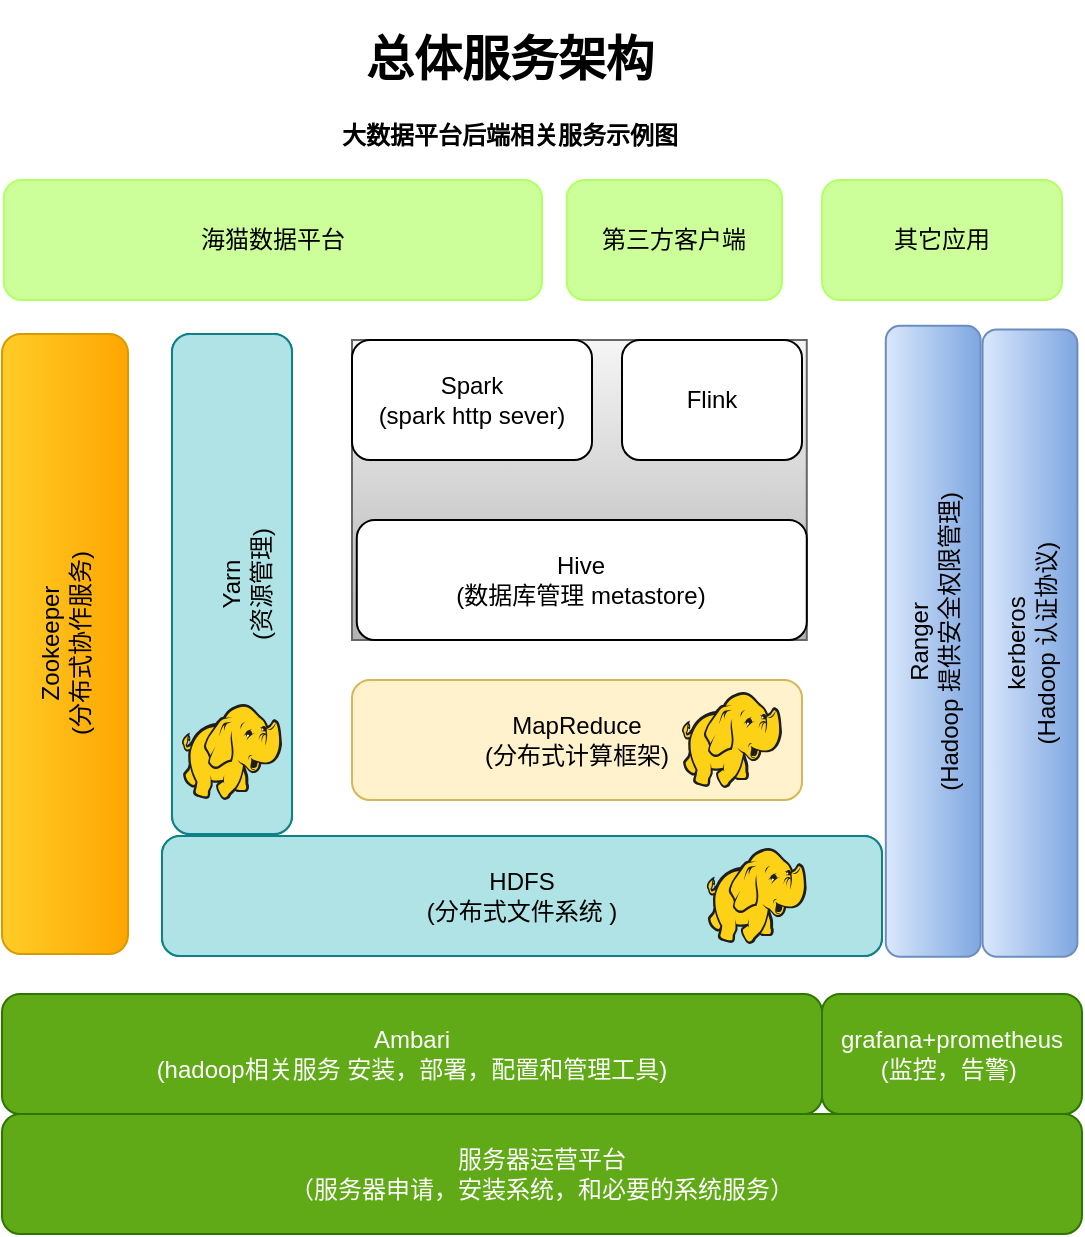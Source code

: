 <mxfile version="14.6.13" type="github">
  <diagram id="_y4zRp_UmyId21-Hul7x" name="Page-1">
    <mxGraphModel dx="1185" dy="635" grid="1" gridSize="10" guides="1" tooltips="1" connect="1" arrows="1" fold="1" page="1" pageScale="1" pageWidth="827" pageHeight="1169" math="0" shadow="0">
      <root>
        <mxCell id="0" />
        <mxCell id="1" parent="0" />
        <mxCell id="7UA-1CkDOlzAfWWB-_jW-8" value="&lt;h1&gt;总体服务架构&lt;/h1&gt;&lt;p&gt;大数据平台后端相关服务示例图&lt;/p&gt;" style="text;html=1;spacing=5;spacingTop=-20;whiteSpace=wrap;overflow=hidden;rounded=0;fontStyle=1;align=center;rotation=0;" vertex="1" parent="1">
          <mxGeometry x="319" y="90" width="190" height="66.5" as="geometry" />
        </mxCell>
        <mxCell id="7UA-1CkDOlzAfWWB-_jW-21" value="Zookeeper&lt;br&gt;(分布式协作服务)" style="rounded=1;whiteSpace=wrap;html=1;rotation=-90;fillColor=#ffcd28;strokeColor=#d79b00;gradientColor=#ffa500;" vertex="1" parent="1">
          <mxGeometry x="36.5" y="370.5" width="310" height="63" as="geometry" />
        </mxCell>
        <mxCell id="7UA-1CkDOlzAfWWB-_jW-39" value="海猫数据平台" style="rounded=1;whiteSpace=wrap;html=1;strokeColor=#B3FF66;fillColor=#CCFF99;" vertex="1" parent="1">
          <mxGeometry x="160.89" y="170" width="269.11" height="60" as="geometry" />
        </mxCell>
        <mxCell id="7UA-1CkDOlzAfWWB-_jW-23" value="MapReduce&lt;br&gt;(分布式计算框架)" style="rounded=1;whiteSpace=wrap;html=1;fillColor=#fff2cc;strokeColor=#d6b656;" vertex="1" parent="1">
          <mxGeometry x="335" y="420" width="225" height="60" as="geometry" />
        </mxCell>
        <mxCell id="7UA-1CkDOlzAfWWB-_jW-22" value="HDFS&lt;br&gt;(分布式文件系统 )" style="rounded=1;whiteSpace=wrap;html=1;fillColor=#b0e3e6;strokeColor=#0e8088;" vertex="1" parent="1">
          <mxGeometry x="240" y="498" width="360" height="60" as="geometry" />
        </mxCell>
        <mxCell id="7UA-1CkDOlzAfWWB-_jW-25" value="&lt;br&gt;Yarn&lt;br&gt;(资源管理)" style="rounded=1;whiteSpace=wrap;html=1;rotation=-90;fillColor=#b0e3e6;strokeColor=#0e8088;" vertex="1" parent="1">
          <mxGeometry x="150" y="342" width="250" height="60" as="geometry" />
        </mxCell>
        <mxCell id="7UA-1CkDOlzAfWWB-_jW-15" value="" style="aspect=fixed;html=1;points=[];align=center;image;fontSize=12;image=img/lib/mscae/HDInsight.svg;fillColor=#60a917;strokeColor=#2D7600;fontColor=#ffffff;" vertex="1" parent="1">
          <mxGeometry x="512.39" y="504" width="50" height="48" as="geometry" />
        </mxCell>
        <mxCell id="7UA-1CkDOlzAfWWB-_jW-32" value="" style="aspect=fixed;html=1;points=[];align=center;image;fontSize=12;image=img/lib/mscae/HDInsight.svg;fillColor=#60a917;strokeColor=#2D7600;fontColor=#ffffff;" vertex="1" parent="1">
          <mxGeometry x="250" y="432" width="50" height="48" as="geometry" />
        </mxCell>
        <mxCell id="7UA-1CkDOlzAfWWB-_jW-42" value="HDFS&lt;br&gt;(分布式文件系统 )" style="rounded=1;whiteSpace=wrap;html=1;fillColor=#b0e3e6;strokeColor=#0e8088;" vertex="1" parent="1">
          <mxGeometry x="240" y="498" width="360" height="60" as="geometry" />
        </mxCell>
        <mxCell id="7UA-1CkDOlzAfWWB-_jW-43" value="&lt;br&gt;Yarn&lt;br&gt;(资源管理)" style="rounded=1;whiteSpace=wrap;html=1;rotation=-90;fillColor=#b0e3e6;strokeColor=#0e8088;" vertex="1" parent="1">
          <mxGeometry x="150" y="342" width="250" height="60" as="geometry" />
        </mxCell>
        <mxCell id="7UA-1CkDOlzAfWWB-_jW-44" value="" style="aspect=fixed;html=1;points=[];align=center;image;fontSize=12;image=img/lib/mscae/HDInsight.svg;fillColor=#60a917;strokeColor=#2D7600;fontColor=#ffffff;" vertex="1" parent="1">
          <mxGeometry x="512.39" y="504" width="50" height="48" as="geometry" />
        </mxCell>
        <mxCell id="7UA-1CkDOlzAfWWB-_jW-45" value="" style="aspect=fixed;html=1;points=[];align=center;image;fontSize=12;image=img/lib/mscae/HDInsight.svg;fillColor=#60a917;strokeColor=#2D7600;fontColor=#ffffff;" vertex="1" parent="1">
          <mxGeometry x="250" y="432" width="50" height="48" as="geometry" />
        </mxCell>
        <mxCell id="7UA-1CkDOlzAfWWB-_jW-29" value="Ranger&lt;br&gt;(Hadoop 提供安全权限管理)" style="rounded=1;whiteSpace=wrap;html=1;rotation=-90;gradientColor=#7ea6e0;fillColor=#dae8fc;strokeColor=#6c8ebf;" vertex="1" parent="1">
          <mxGeometry x="467.91" y="376.91" width="315.39" height="47.42" as="geometry" />
        </mxCell>
        <mxCell id="7UA-1CkDOlzAfWWB-_jW-31" value="kerberos&lt;br&gt;(Hadoop 认证协议)" style="rounded=1;whiteSpace=wrap;html=1;rotation=-90;gradientColor=#7ea6e0;fillColor=#dae8fc;strokeColor=#6c8ebf;" vertex="1" parent="1">
          <mxGeometry x="517.19" y="377.8" width="313.61" height="47.42" as="geometry" />
        </mxCell>
        <mxCell id="7UA-1CkDOlzAfWWB-_jW-51" value="第三方客户端" style="rounded=1;whiteSpace=wrap;html=1;strokeColor=#B3FF66;fillColor=#CCFF99;" vertex="1" parent="1">
          <mxGeometry x="442.39" y="170" width="107.61" height="60" as="geometry" />
        </mxCell>
        <mxCell id="7UA-1CkDOlzAfWWB-_jW-52" value="其它应用" style="rounded=1;whiteSpace=wrap;html=1;strokeColor=#B3FF66;fillColor=#CCFF99;" vertex="1" parent="1">
          <mxGeometry x="570" y="170" width="120" height="60" as="geometry" />
        </mxCell>
        <mxCell id="7UA-1CkDOlzAfWWB-_jW-53" value="" style="group;gradientColor=#b3b3b3;fillColor=#f5f5f5;strokeColor=#666666;" vertex="1" connectable="0" parent="1">
          <mxGeometry x="335" y="250" width="227.39" height="150" as="geometry" />
        </mxCell>
        <mxCell id="7UA-1CkDOlzAfWWB-_jW-48" value="Hive&lt;br&gt;(数据库管理 metastore)" style="rounded=1;whiteSpace=wrap;html=1;" vertex="1" parent="7UA-1CkDOlzAfWWB-_jW-53">
          <mxGeometry x="2.39" y="90" width="225" height="60" as="geometry" />
        </mxCell>
        <mxCell id="7UA-1CkDOlzAfWWB-_jW-49" value="Flink" style="rounded=1;whiteSpace=wrap;html=1;" vertex="1" parent="7UA-1CkDOlzAfWWB-_jW-53">
          <mxGeometry x="135" width="90" height="60" as="geometry" />
        </mxCell>
        <mxCell id="7UA-1CkDOlzAfWWB-_jW-47" value="Spark&lt;br&gt;(spark http sever)" style="rounded=1;whiteSpace=wrap;html=1;" vertex="1" parent="7UA-1CkDOlzAfWWB-_jW-53">
          <mxGeometry width="120" height="60" as="geometry" />
        </mxCell>
        <mxCell id="7UA-1CkDOlzAfWWB-_jW-19" value="服务器运营平台&lt;br&gt;（服务器申请，安装系统，和必要的系统服务）" style="rounded=1;whiteSpace=wrap;html=1;fillColor=#60a917;strokeColor=#2D7600;fontColor=#ffffff;" vertex="1" parent="1">
          <mxGeometry x="160" y="637" width="540" height="60" as="geometry" />
        </mxCell>
        <mxCell id="7UA-1CkDOlzAfWWB-_jW-20" value="Ambari&lt;br&gt;(hadoop相关服务 安装，部署，配置和管理工具)" style="rounded=1;whiteSpace=wrap;html=1;fillColor=#60a917;strokeColor=#2D7600;fontColor=#ffffff;" vertex="1" parent="1">
          <mxGeometry x="160" y="577" width="410" height="60" as="geometry" />
        </mxCell>
        <mxCell id="7UA-1CkDOlzAfWWB-_jW-54" value="grafana+prometheus&lt;br&gt;(监控，告警)&amp;nbsp;" style="rounded=1;whiteSpace=wrap;html=1;strokeColor=#2D7600;fillColor=#60a917;fontColor=#ffffff;" vertex="1" parent="1">
          <mxGeometry x="570" y="577" width="130" height="60" as="geometry" />
        </mxCell>
        <mxCell id="7UA-1CkDOlzAfWWB-_jW-55" value="" style="aspect=fixed;html=1;points=[];align=center;image;fontSize=12;image=img/lib/mscae/HDInsight.svg;fillColor=#60a917;strokeColor=#2D7600;fontColor=#ffffff;" vertex="1" parent="1">
          <mxGeometry x="500" y="426" width="50" height="48" as="geometry" />
        </mxCell>
      </root>
    </mxGraphModel>
  </diagram>
</mxfile>
